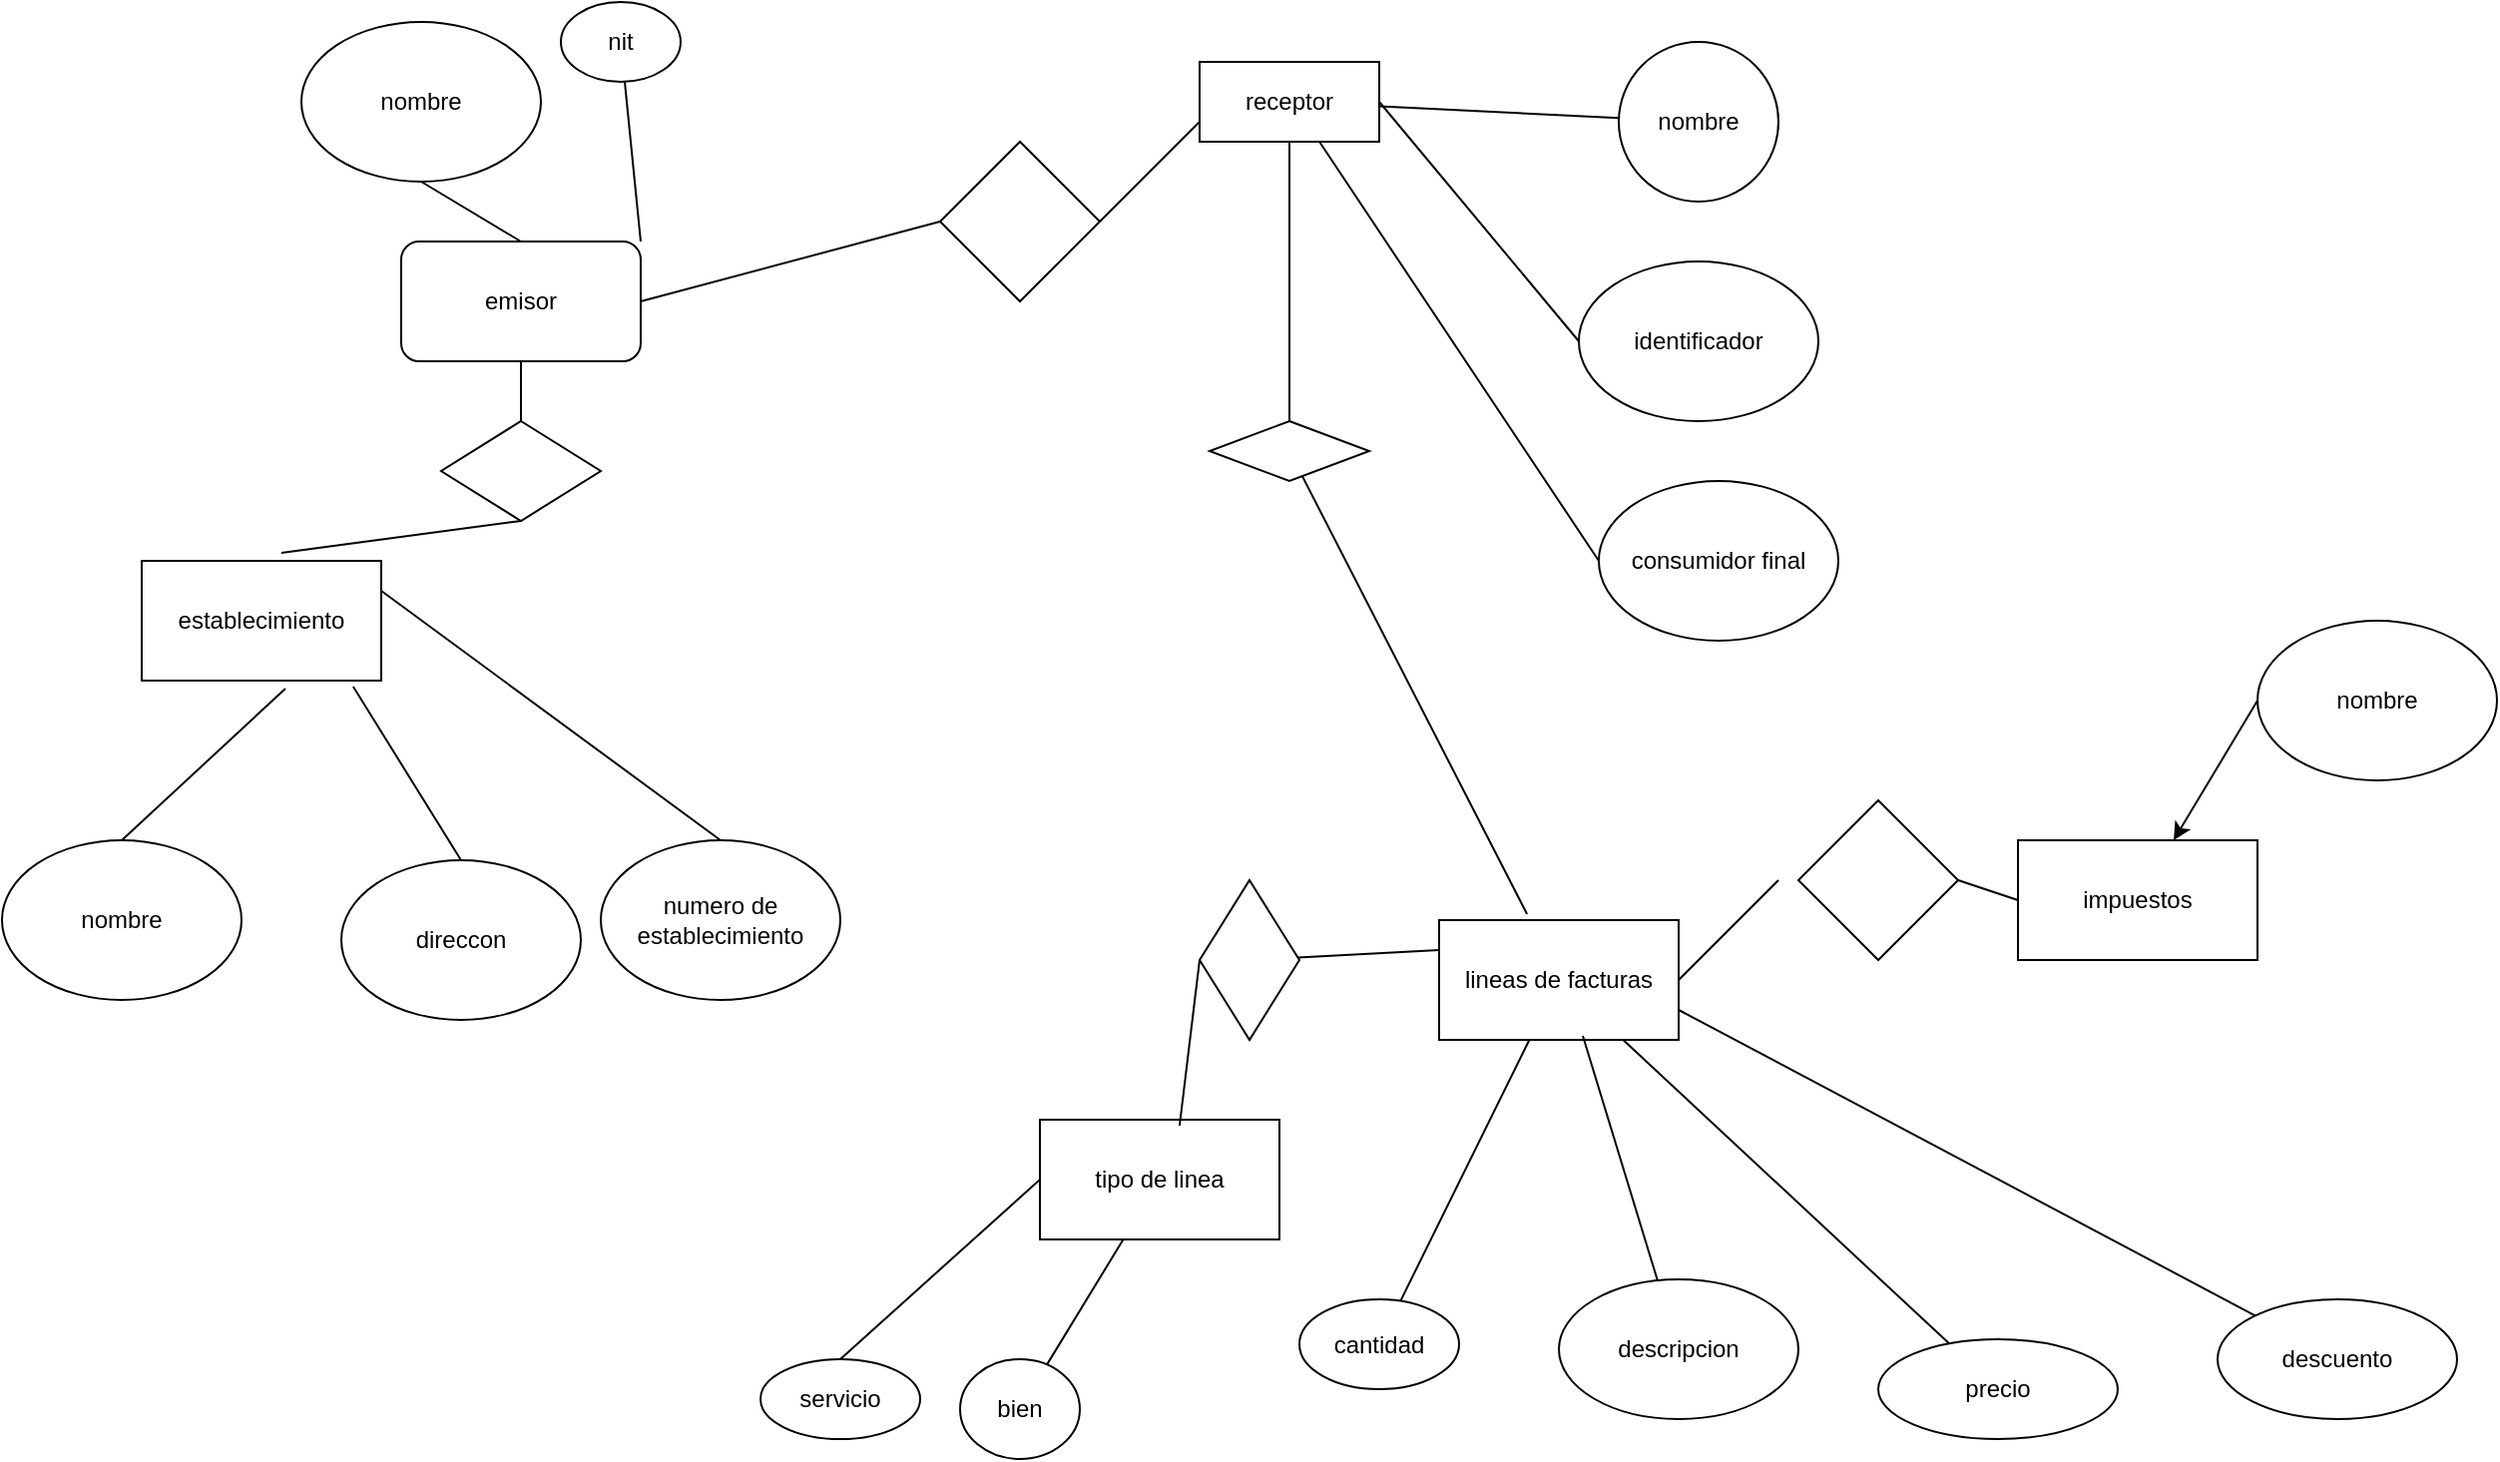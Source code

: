 <mxfile version="22.1.4" type="github">
  <diagram name="Page-1" id="UA9pDn7yf_OZCyPK_xhW">
    <mxGraphModel dx="1834" dy="782" grid="1" gridSize="10" guides="1" tooltips="1" connect="1" arrows="1" fold="1" page="0" pageScale="1" pageWidth="850" pageHeight="1100" math="0" shadow="0">
      <root>
        <mxCell id="0" />
        <mxCell id="1" parent="0" />
        <mxCell id="GX3tsyWPHx_HMmt3CxA1-8" style="orthogonalLoop=1;jettySize=auto;html=1;exitX=0.5;exitY=0;exitDx=0;exitDy=0;entryX=0.5;entryY=1;entryDx=0;entryDy=0;rounded=0;endArrow=none;endFill=0;" edge="1" parent="1" source="GX3tsyWPHx_HMmt3CxA1-2" target="GX3tsyWPHx_HMmt3CxA1-3">
          <mxGeometry relative="1" as="geometry" />
        </mxCell>
        <mxCell id="GX3tsyWPHx_HMmt3CxA1-31" style="rounded=0;orthogonalLoop=1;jettySize=auto;html=1;exitX=1;exitY=0.5;exitDx=0;exitDy=0;entryX=0;entryY=0.5;entryDx=0;entryDy=0;endArrow=none;endFill=0;" edge="1" parent="1" source="GX3tsyWPHx_HMmt3CxA1-2" target="GX3tsyWPHx_HMmt3CxA1-30">
          <mxGeometry relative="1" as="geometry" />
        </mxCell>
        <mxCell id="GX3tsyWPHx_HMmt3CxA1-2" value="emisor" style="rounded=1;whiteSpace=wrap;html=1;" vertex="1" parent="1">
          <mxGeometry x="90" y="160" width="120" height="60" as="geometry" />
        </mxCell>
        <mxCell id="GX3tsyWPHx_HMmt3CxA1-3" value="nombre" style="ellipse;whiteSpace=wrap;html=1;" vertex="1" parent="1">
          <mxGeometry x="40" y="50" width="120" height="80" as="geometry" />
        </mxCell>
        <mxCell id="GX3tsyWPHx_HMmt3CxA1-10" style="rounded=0;orthogonalLoop=1;jettySize=auto;html=1;entryX=1;entryY=0;entryDx=0;entryDy=0;strokeColor=default;endArrow=none;endFill=0;" edge="1" parent="1" source="GX3tsyWPHx_HMmt3CxA1-4" target="GX3tsyWPHx_HMmt3CxA1-2">
          <mxGeometry relative="1" as="geometry" />
        </mxCell>
        <mxCell id="GX3tsyWPHx_HMmt3CxA1-4" value="nit" style="ellipse;whiteSpace=wrap;html=1;" vertex="1" parent="1">
          <mxGeometry x="170" y="40" width="60" height="40" as="geometry" />
        </mxCell>
        <mxCell id="GX3tsyWPHx_HMmt3CxA1-11" value="nombre" style="ellipse;whiteSpace=wrap;html=1;" vertex="1" parent="1">
          <mxGeometry x="-110" y="460" width="120" height="80" as="geometry" />
        </mxCell>
        <mxCell id="GX3tsyWPHx_HMmt3CxA1-14" style="rounded=0;orthogonalLoop=1;jettySize=auto;html=1;exitX=0.5;exitY=0;exitDx=0;exitDy=0;entryX=0.883;entryY=1.05;entryDx=0;entryDy=0;endArrow=none;endFill=0;entryPerimeter=0;" edge="1" parent="1" source="GX3tsyWPHx_HMmt3CxA1-12" target="GX3tsyWPHx_HMmt3CxA1-17">
          <mxGeometry relative="1" as="geometry">
            <mxPoint x="160" y="380" as="targetPoint" />
          </mxGeometry>
        </mxCell>
        <mxCell id="GX3tsyWPHx_HMmt3CxA1-12" value="direccon" style="ellipse;whiteSpace=wrap;html=1;" vertex="1" parent="1">
          <mxGeometry x="60" y="470" width="120" height="80" as="geometry" />
        </mxCell>
        <mxCell id="GX3tsyWPHx_HMmt3CxA1-13" style="rounded=0;orthogonalLoop=1;jettySize=auto;html=1;exitX=0.5;exitY=0;exitDx=0;exitDy=0;entryX=0.6;entryY=1.067;entryDx=0;entryDy=0;entryPerimeter=0;endArrow=none;endFill=0;" edge="1" parent="1" source="GX3tsyWPHx_HMmt3CxA1-11" target="GX3tsyWPHx_HMmt3CxA1-17">
          <mxGeometry relative="1" as="geometry">
            <mxPoint x="141.04" y="382.03" as="targetPoint" />
          </mxGeometry>
        </mxCell>
        <mxCell id="GX3tsyWPHx_HMmt3CxA1-17" value="establecimiento" style="rounded=0;whiteSpace=wrap;html=1;" vertex="1" parent="1">
          <mxGeometry x="-40" y="320" width="120" height="60" as="geometry" />
        </mxCell>
        <mxCell id="GX3tsyWPHx_HMmt3CxA1-19" style="rounded=0;orthogonalLoop=1;jettySize=auto;html=1;exitX=0.5;exitY=0;exitDx=0;exitDy=0;entryX=1;entryY=0.25;entryDx=0;entryDy=0;endArrow=none;endFill=0;" edge="1" parent="1" source="GX3tsyWPHx_HMmt3CxA1-18" target="GX3tsyWPHx_HMmt3CxA1-17">
          <mxGeometry relative="1" as="geometry" />
        </mxCell>
        <mxCell id="GX3tsyWPHx_HMmt3CxA1-18" value="numero de establecimiento" style="ellipse;whiteSpace=wrap;html=1;" vertex="1" parent="1">
          <mxGeometry x="190" y="460" width="120" height="80" as="geometry" />
        </mxCell>
        <mxCell id="GX3tsyWPHx_HMmt3CxA1-21" style="rounded=0;orthogonalLoop=1;jettySize=auto;html=1;entryX=0.5;entryY=1;entryDx=0;entryDy=0;endArrow=none;endFill=0;" edge="1" parent="1" source="GX3tsyWPHx_HMmt3CxA1-20" target="GX3tsyWPHx_HMmt3CxA1-2">
          <mxGeometry relative="1" as="geometry" />
        </mxCell>
        <mxCell id="GX3tsyWPHx_HMmt3CxA1-20" value="" style="rhombus;whiteSpace=wrap;html=1;" vertex="1" parent="1">
          <mxGeometry x="110" y="250" width="80" height="50" as="geometry" />
        </mxCell>
        <mxCell id="GX3tsyWPHx_HMmt3CxA1-22" style="rounded=0;orthogonalLoop=1;jettySize=auto;html=1;exitX=0.5;exitY=1;exitDx=0;exitDy=0;entryX=0.583;entryY=-0.067;entryDx=0;entryDy=0;entryPerimeter=0;endArrow=none;endFill=0;" edge="1" parent="1" source="GX3tsyWPHx_HMmt3CxA1-20" target="GX3tsyWPHx_HMmt3CxA1-17">
          <mxGeometry relative="1" as="geometry" />
        </mxCell>
        <mxCell id="GX3tsyWPHx_HMmt3CxA1-23" value="receptor" style="rounded=0;whiteSpace=wrap;html=1;" vertex="1" parent="1">
          <mxGeometry x="490" y="70" width="90" height="40" as="geometry" />
        </mxCell>
        <mxCell id="GX3tsyWPHx_HMmt3CxA1-27" style="rounded=0;orthogonalLoop=1;jettySize=auto;html=1;endArrow=none;endFill=0;" edge="1" parent="1" source="GX3tsyWPHx_HMmt3CxA1-24" target="GX3tsyWPHx_HMmt3CxA1-23">
          <mxGeometry relative="1" as="geometry" />
        </mxCell>
        <mxCell id="GX3tsyWPHx_HMmt3CxA1-24" value="nombre" style="ellipse;whiteSpace=wrap;html=1;" vertex="1" parent="1">
          <mxGeometry x="700" y="60" width="80" height="80" as="geometry" />
        </mxCell>
        <mxCell id="GX3tsyWPHx_HMmt3CxA1-28" style="rounded=0;orthogonalLoop=1;jettySize=auto;html=1;exitX=0;exitY=0.5;exitDx=0;exitDy=0;entryX=1;entryY=0.5;entryDx=0;entryDy=0;endArrow=none;endFill=0;" edge="1" parent="1" source="GX3tsyWPHx_HMmt3CxA1-25" target="GX3tsyWPHx_HMmt3CxA1-23">
          <mxGeometry relative="1" as="geometry" />
        </mxCell>
        <mxCell id="GX3tsyWPHx_HMmt3CxA1-25" value="identificador" style="ellipse;whiteSpace=wrap;html=1;" vertex="1" parent="1">
          <mxGeometry x="680" y="170" width="120" height="80" as="geometry" />
        </mxCell>
        <mxCell id="GX3tsyWPHx_HMmt3CxA1-26" value="consumidor final" style="ellipse;whiteSpace=wrap;html=1;" vertex="1" parent="1">
          <mxGeometry x="690" y="280" width="120" height="80" as="geometry" />
        </mxCell>
        <mxCell id="GX3tsyWPHx_HMmt3CxA1-29" style="rounded=0;orthogonalLoop=1;jettySize=auto;html=1;exitX=0;exitY=0.5;exitDx=0;exitDy=0;entryX=0.667;entryY=1;entryDx=0;entryDy=0;entryPerimeter=0;endArrow=none;endFill=0;" edge="1" parent="1" source="GX3tsyWPHx_HMmt3CxA1-26" target="GX3tsyWPHx_HMmt3CxA1-23">
          <mxGeometry relative="1" as="geometry" />
        </mxCell>
        <mxCell id="GX3tsyWPHx_HMmt3CxA1-37" style="rounded=0;orthogonalLoop=1;jettySize=auto;html=1;exitX=1;exitY=0.5;exitDx=0;exitDy=0;entryX=0;entryY=0.75;entryDx=0;entryDy=0;endArrow=none;endFill=0;" edge="1" parent="1" source="GX3tsyWPHx_HMmt3CxA1-30" target="GX3tsyWPHx_HMmt3CxA1-23">
          <mxGeometry relative="1" as="geometry" />
        </mxCell>
        <mxCell id="GX3tsyWPHx_HMmt3CxA1-30" value="" style="rhombus;whiteSpace=wrap;html=1;" vertex="1" parent="1">
          <mxGeometry x="360" y="110" width="80" height="80" as="geometry" />
        </mxCell>
        <mxCell id="GX3tsyWPHx_HMmt3CxA1-38" value="lineas de facturas" style="rounded=0;whiteSpace=wrap;html=1;" vertex="1" parent="1">
          <mxGeometry x="610" y="500" width="120" height="60" as="geometry" />
        </mxCell>
        <mxCell id="GX3tsyWPHx_HMmt3CxA1-41" value="tipo de linea" style="rounded=0;whiteSpace=wrap;html=1;" vertex="1" parent="1">
          <mxGeometry x="410" y="600" width="120" height="60" as="geometry" />
        </mxCell>
        <mxCell id="GX3tsyWPHx_HMmt3CxA1-45" style="rounded=0;orthogonalLoop=1;jettySize=auto;html=1;exitX=0.5;exitY=0;exitDx=0;exitDy=0;entryX=0;entryY=0.5;entryDx=0;entryDy=0;endArrow=none;endFill=0;" edge="1" parent="1" source="GX3tsyWPHx_HMmt3CxA1-42" target="GX3tsyWPHx_HMmt3CxA1-41">
          <mxGeometry relative="1" as="geometry" />
        </mxCell>
        <mxCell id="GX3tsyWPHx_HMmt3CxA1-42" value="servicio" style="ellipse;whiteSpace=wrap;html=1;" vertex="1" parent="1">
          <mxGeometry x="270" y="720" width="80" height="40" as="geometry" />
        </mxCell>
        <mxCell id="GX3tsyWPHx_HMmt3CxA1-44" value="" style="rounded=0;orthogonalLoop=1;jettySize=auto;html=1;endArrow=none;endFill=0;" edge="1" parent="1" source="GX3tsyWPHx_HMmt3CxA1-43" target="GX3tsyWPHx_HMmt3CxA1-41">
          <mxGeometry relative="1" as="geometry" />
        </mxCell>
        <mxCell id="GX3tsyWPHx_HMmt3CxA1-43" value="bien" style="ellipse;whiteSpace=wrap;html=1;" vertex="1" parent="1">
          <mxGeometry x="370" y="720" width="60" height="50" as="geometry" />
        </mxCell>
        <mxCell id="GX3tsyWPHx_HMmt3CxA1-47" style="rounded=0;orthogonalLoop=1;jettySize=auto;html=1;entryX=0;entryY=0.25;entryDx=0;entryDy=0;endArrow=none;endFill=0;" edge="1" parent="1" source="GX3tsyWPHx_HMmt3CxA1-46" target="GX3tsyWPHx_HMmt3CxA1-38">
          <mxGeometry relative="1" as="geometry" />
        </mxCell>
        <mxCell id="GX3tsyWPHx_HMmt3CxA1-46" value="" style="rhombus;whiteSpace=wrap;html=1;" vertex="1" parent="1">
          <mxGeometry x="490" y="480" width="50" height="80" as="geometry" />
        </mxCell>
        <mxCell id="GX3tsyWPHx_HMmt3CxA1-48" style="rounded=0;orthogonalLoop=1;jettySize=auto;html=1;exitX=0;exitY=0.5;exitDx=0;exitDy=0;entryX=0.583;entryY=0.05;entryDx=0;entryDy=0;entryPerimeter=0;endArrow=none;endFill=0;" edge="1" parent="1" source="GX3tsyWPHx_HMmt3CxA1-46" target="GX3tsyWPHx_HMmt3CxA1-41">
          <mxGeometry relative="1" as="geometry" />
        </mxCell>
        <mxCell id="GX3tsyWPHx_HMmt3CxA1-52" style="rounded=0;orthogonalLoop=1;jettySize=auto;html=1;exitX=0.5;exitY=0;exitDx=0;exitDy=0;endArrow=none;endFill=0;" edge="1" parent="1" source="GX3tsyWPHx_HMmt3CxA1-51" target="GX3tsyWPHx_HMmt3CxA1-23">
          <mxGeometry relative="1" as="geometry" />
        </mxCell>
        <mxCell id="GX3tsyWPHx_HMmt3CxA1-51" value="" style="rhombus;whiteSpace=wrap;html=1;" vertex="1" parent="1">
          <mxGeometry x="495" y="250" width="80" height="30" as="geometry" />
        </mxCell>
        <mxCell id="GX3tsyWPHx_HMmt3CxA1-53" style="rounded=0;orthogonalLoop=1;jettySize=auto;html=1;entryX=0.367;entryY=-0.05;entryDx=0;entryDy=0;entryPerimeter=0;endArrow=none;endFill=0;" edge="1" parent="1" source="GX3tsyWPHx_HMmt3CxA1-51" target="GX3tsyWPHx_HMmt3CxA1-38">
          <mxGeometry relative="1" as="geometry" />
        </mxCell>
        <mxCell id="GX3tsyWPHx_HMmt3CxA1-58" style="rounded=0;orthogonalLoop=1;jettySize=auto;html=1;endArrow=none;endFill=0;" edge="1" parent="1" source="GX3tsyWPHx_HMmt3CxA1-54" target="GX3tsyWPHx_HMmt3CxA1-38">
          <mxGeometry relative="1" as="geometry" />
        </mxCell>
        <mxCell id="GX3tsyWPHx_HMmt3CxA1-54" value="cantidad" style="ellipse;whiteSpace=wrap;html=1;" vertex="1" parent="1">
          <mxGeometry x="540" y="690" width="80" height="45" as="geometry" />
        </mxCell>
        <mxCell id="GX3tsyWPHx_HMmt3CxA1-55" value="descripcion" style="ellipse;whiteSpace=wrap;html=1;" vertex="1" parent="1">
          <mxGeometry x="670" y="680" width="120" height="70" as="geometry" />
        </mxCell>
        <mxCell id="GX3tsyWPHx_HMmt3CxA1-60" style="rounded=0;orthogonalLoop=1;jettySize=auto;html=1;endArrow=none;endFill=0;" edge="1" parent="1" source="GX3tsyWPHx_HMmt3CxA1-56" target="GX3tsyWPHx_HMmt3CxA1-38">
          <mxGeometry relative="1" as="geometry" />
        </mxCell>
        <mxCell id="GX3tsyWPHx_HMmt3CxA1-56" value="precio" style="ellipse;whiteSpace=wrap;html=1;" vertex="1" parent="1">
          <mxGeometry x="830" y="710" width="120" height="50" as="geometry" />
        </mxCell>
        <mxCell id="GX3tsyWPHx_HMmt3CxA1-61" style="rounded=0;orthogonalLoop=1;jettySize=auto;html=1;entryX=1;entryY=0.75;entryDx=0;entryDy=0;endArrow=none;endFill=0;" edge="1" parent="1" source="GX3tsyWPHx_HMmt3CxA1-57" target="GX3tsyWPHx_HMmt3CxA1-38">
          <mxGeometry relative="1" as="geometry" />
        </mxCell>
        <mxCell id="GX3tsyWPHx_HMmt3CxA1-57" value="descuento" style="ellipse;whiteSpace=wrap;html=1;" vertex="1" parent="1">
          <mxGeometry x="1000" y="690" width="120" height="60" as="geometry" />
        </mxCell>
        <mxCell id="GX3tsyWPHx_HMmt3CxA1-59" style="rounded=0;orthogonalLoop=1;jettySize=auto;html=1;entryX=0.6;entryY=0.967;entryDx=0;entryDy=0;entryPerimeter=0;endArrow=none;endFill=0;" edge="1" parent="1" source="GX3tsyWPHx_HMmt3CxA1-55" target="GX3tsyWPHx_HMmt3CxA1-38">
          <mxGeometry relative="1" as="geometry" />
        </mxCell>
        <mxCell id="GX3tsyWPHx_HMmt3CxA1-65" style="rounded=0;orthogonalLoop=1;jettySize=auto;html=1;exitX=0;exitY=0.5;exitDx=0;exitDy=0;entryX=1;entryY=0.5;entryDx=0;entryDy=0;endArrow=none;endFill=0;" edge="1" parent="1" source="GX3tsyWPHx_HMmt3CxA1-62" target="GX3tsyWPHx_HMmt3CxA1-63">
          <mxGeometry relative="1" as="geometry" />
        </mxCell>
        <mxCell id="GX3tsyWPHx_HMmt3CxA1-62" value="impuestos" style="rounded=0;whiteSpace=wrap;html=1;" vertex="1" parent="1">
          <mxGeometry x="900" y="460" width="120" height="60" as="geometry" />
        </mxCell>
        <mxCell id="GX3tsyWPHx_HMmt3CxA1-63" value="" style="rhombus;whiteSpace=wrap;html=1;" vertex="1" parent="1">
          <mxGeometry x="790" y="440" width="80" height="80" as="geometry" />
        </mxCell>
        <mxCell id="GX3tsyWPHx_HMmt3CxA1-64" style="rounded=0;orthogonalLoop=1;jettySize=auto;html=1;exitX=1;exitY=0.5;exitDx=0;exitDy=0;entryX=-0.125;entryY=0.5;entryDx=0;entryDy=0;entryPerimeter=0;endArrow=none;endFill=0;" edge="1" parent="1" source="GX3tsyWPHx_HMmt3CxA1-38" target="GX3tsyWPHx_HMmt3CxA1-63">
          <mxGeometry relative="1" as="geometry" />
        </mxCell>
        <mxCell id="GX3tsyWPHx_HMmt3CxA1-67" style="rounded=0;orthogonalLoop=1;jettySize=auto;html=1;exitX=0;exitY=0.5;exitDx=0;exitDy=0;" edge="1" parent="1" source="GX3tsyWPHx_HMmt3CxA1-66" target="GX3tsyWPHx_HMmt3CxA1-62">
          <mxGeometry relative="1" as="geometry" />
        </mxCell>
        <mxCell id="GX3tsyWPHx_HMmt3CxA1-66" value="nombre" style="ellipse;whiteSpace=wrap;html=1;" vertex="1" parent="1">
          <mxGeometry x="1020" y="350" width="120" height="80" as="geometry" />
        </mxCell>
      </root>
    </mxGraphModel>
  </diagram>
</mxfile>
